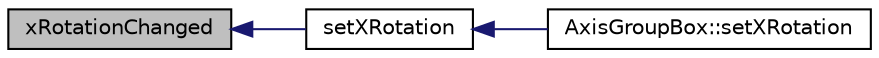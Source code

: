 digraph "xRotationChanged"
{
  edge [fontname="Helvetica",fontsize="10",labelfontname="Helvetica",labelfontsize="10"];
  node [fontname="Helvetica",fontsize="10",shape=record];
  rankdir="LR";
  Node1 [label="xRotationChanged",height=0.2,width=0.4,color="black", fillcolor="grey75", style="filled" fontcolor="black"];
  Node1 -> Node2 [dir="back",color="midnightblue",fontsize="10",style="solid",fontname="Helvetica"];
  Node2 [label="setXRotation",height=0.2,width=0.4,color="black", fillcolor="white", style="filled",URL="$class_axis_g_l_widget.html#a8d34df9dfca7a9e5bc1ee27953b928e6"];
  Node2 -> Node3 [dir="back",color="midnightblue",fontsize="10",style="solid",fontname="Helvetica"];
  Node3 [label="AxisGroupBox::setXRotation",height=0.2,width=0.4,color="black", fillcolor="white", style="filled",URL="$class_axis_group_box.html#a8d34df9dfca7a9e5bc1ee27953b928e6"];
}
